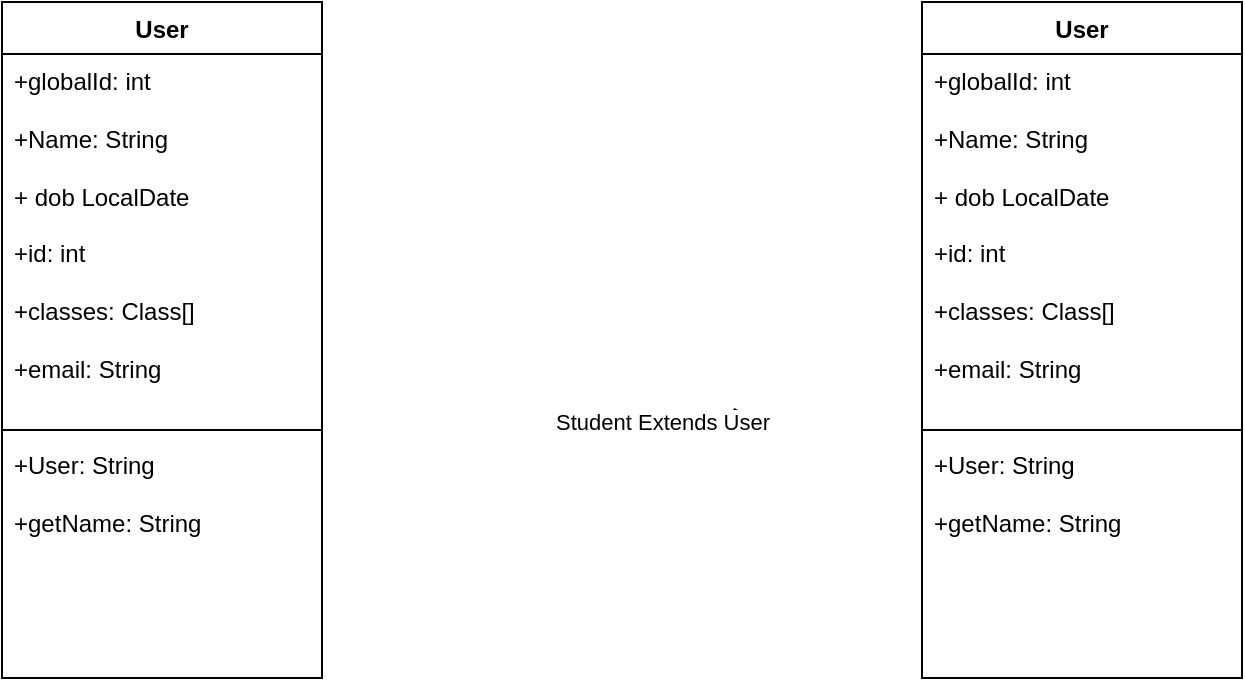 <mxfile version="24.2.1" type="github">
  <diagram id="C5RBs43oDa-KdzZeNtuy" name="Page-1">
    <mxGraphModel dx="759" dy="728" grid="1" gridSize="10" guides="1" tooltips="1" connect="1" arrows="1" fold="1" page="1" pageScale="1" pageWidth="827" pageHeight="1169" math="0" shadow="0">
      <root>
        <mxCell id="WIyWlLk6GJQsqaUBKTNV-0" />
        <mxCell id="WIyWlLk6GJQsqaUBKTNV-1" parent="WIyWlLk6GJQsqaUBKTNV-0" />
        <mxCell id="ErjNPJ-gXL80HVn6pEXw-5" value="User" style="swimlane;fontStyle=1;align=center;verticalAlign=top;childLayout=stackLayout;horizontal=1;startSize=26;horizontalStack=0;resizeParent=1;resizeParentMax=0;resizeLast=0;collapsible=1;marginBottom=0;whiteSpace=wrap;html=1;" vertex="1" parent="WIyWlLk6GJQsqaUBKTNV-1">
          <mxGeometry x="10" y="30" width="160" height="338" as="geometry" />
        </mxCell>
        <mxCell id="ErjNPJ-gXL80HVn6pEXw-6" value="+globalId: int&lt;div&gt;&lt;br&gt;&lt;div&gt;+Name: String&lt;/div&gt;&lt;div&gt;&lt;br&gt;&lt;/div&gt;&lt;div&gt;+ dob LocalDate&lt;/div&gt;&lt;div&gt;&lt;br&gt;&lt;/div&gt;&lt;div&gt;+id: int&lt;/div&gt;&lt;div&gt;&lt;br&gt;&lt;/div&gt;&lt;div&gt;+classes: Class[]&lt;/div&gt;&lt;div&gt;&lt;br&gt;&lt;/div&gt;&lt;div&gt;+email: String&lt;/div&gt;&lt;/div&gt;&lt;div&gt;&lt;br&gt;&lt;/div&gt;" style="text;strokeColor=none;fillColor=none;align=left;verticalAlign=top;spacingLeft=4;spacingRight=4;overflow=hidden;rotatable=0;points=[[0,0.5],[1,0.5]];portConstraint=eastwest;whiteSpace=wrap;html=1;" vertex="1" parent="ErjNPJ-gXL80HVn6pEXw-5">
          <mxGeometry y="26" width="160" height="184" as="geometry" />
        </mxCell>
        <mxCell id="ErjNPJ-gXL80HVn6pEXw-7" value="" style="line;strokeWidth=1;fillColor=none;align=left;verticalAlign=middle;spacingTop=-1;spacingLeft=3;spacingRight=3;rotatable=0;labelPosition=right;points=[];portConstraint=eastwest;strokeColor=inherit;" vertex="1" parent="ErjNPJ-gXL80HVn6pEXw-5">
          <mxGeometry y="210" width="160" height="8" as="geometry" />
        </mxCell>
        <mxCell id="ErjNPJ-gXL80HVn6pEXw-8" value="+User: String&lt;div&gt;&lt;br&gt;&lt;/div&gt;&lt;div&gt;+getName: String&lt;/div&gt;" style="text;strokeColor=none;fillColor=none;align=left;verticalAlign=top;spacingLeft=4;spacingRight=4;overflow=hidden;rotatable=0;points=[[0,0.5],[1,0.5]];portConstraint=eastwest;whiteSpace=wrap;html=1;" vertex="1" parent="ErjNPJ-gXL80HVn6pEXw-5">
          <mxGeometry y="218" width="160" height="120" as="geometry" />
        </mxCell>
        <mxCell id="ErjNPJ-gXL80HVn6pEXw-10" value="User" style="swimlane;fontStyle=1;align=center;verticalAlign=top;childLayout=stackLayout;horizontal=1;startSize=26;horizontalStack=0;resizeParent=1;resizeParentMax=0;resizeLast=0;collapsible=1;marginBottom=0;whiteSpace=wrap;html=1;" vertex="1" parent="WIyWlLk6GJQsqaUBKTNV-1">
          <mxGeometry x="470" y="30" width="160" height="338" as="geometry" />
        </mxCell>
        <mxCell id="ErjNPJ-gXL80HVn6pEXw-11" value="+globalId: int&lt;div&gt;&lt;br&gt;&lt;div&gt;+Name: String&lt;/div&gt;&lt;div&gt;&lt;br&gt;&lt;/div&gt;&lt;div&gt;+ dob LocalDate&lt;/div&gt;&lt;div&gt;&lt;br&gt;&lt;/div&gt;&lt;div&gt;+id: int&lt;/div&gt;&lt;div&gt;&lt;br&gt;&lt;/div&gt;&lt;div&gt;+classes: Class[]&lt;/div&gt;&lt;div&gt;&lt;br&gt;&lt;/div&gt;&lt;div&gt;+email: String&lt;/div&gt;&lt;/div&gt;&lt;div&gt;&lt;br&gt;&lt;/div&gt;" style="text;strokeColor=none;fillColor=none;align=left;verticalAlign=top;spacingLeft=4;spacingRight=4;overflow=hidden;rotatable=0;points=[[0,0.5],[1,0.5]];portConstraint=eastwest;whiteSpace=wrap;html=1;" vertex="1" parent="ErjNPJ-gXL80HVn6pEXw-10">
          <mxGeometry y="26" width="160" height="184" as="geometry" />
        </mxCell>
        <mxCell id="ErjNPJ-gXL80HVn6pEXw-12" value="" style="line;strokeWidth=1;fillColor=none;align=left;verticalAlign=middle;spacingTop=-1;spacingLeft=3;spacingRight=3;rotatable=0;labelPosition=right;points=[];portConstraint=eastwest;strokeColor=inherit;" vertex="1" parent="ErjNPJ-gXL80HVn6pEXw-10">
          <mxGeometry y="210" width="160" height="8" as="geometry" />
        </mxCell>
        <mxCell id="ErjNPJ-gXL80HVn6pEXw-13" value="+User: String&lt;div&gt;&lt;br&gt;&lt;/div&gt;&lt;div&gt;+getName: String&lt;/div&gt;" style="text;strokeColor=none;fillColor=none;align=left;verticalAlign=top;spacingLeft=4;spacingRight=4;overflow=hidden;rotatable=0;points=[[0,0.5],[1,0.5]];portConstraint=eastwest;whiteSpace=wrap;html=1;" vertex="1" parent="ErjNPJ-gXL80HVn6pEXw-10">
          <mxGeometry y="218" width="160" height="120" as="geometry" />
        </mxCell>
        <mxCell id="ErjNPJ-gXL80HVn6pEXw-14" value="Student Extends User" style="endArrow=open;endSize=12;dashed=1;html=1;rounded=0;" edge="1" parent="WIyWlLk6GJQsqaUBKTNV-1">
          <mxGeometry width="160" relative="1" as="geometry">
            <mxPoint x="290" y="240" as="sourcePoint" />
            <mxPoint x="390" y="240" as="targetPoint" />
            <Array as="points">
              <mxPoint x="340" y="240" />
            </Array>
          </mxGeometry>
        </mxCell>
      </root>
    </mxGraphModel>
  </diagram>
</mxfile>
